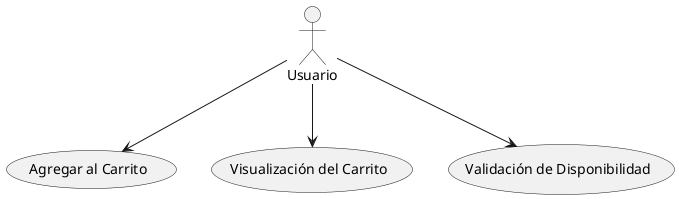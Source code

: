 @startuml
actor Usuario

usecase "Agregar al Carrito" as UC1
usecase "Visualización del Carrito" as UC2
usecase "Validación de Disponibilidad" as UC3

Usuario --> UC1
Usuario --> UC2
Usuario --> UC3

@enduml
